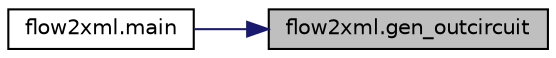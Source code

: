 digraph "flow2xml.gen_outcircuit"
{
 // LATEX_PDF_SIZE
  edge [fontname="Helvetica",fontsize="10",labelfontname="Helvetica",labelfontsize="10"];
  node [fontname="Helvetica",fontsize="10",shape=record];
  rankdir="RL";
  Node1 [label="flow2xml.gen_outcircuit",height=0.2,width=0.4,color="black", fillcolor="grey75", style="filled", fontcolor="black",tooltip="構文木を出力回路を表現するニモニックに変換する"];
  Node1 -> Node2 [dir="back",color="midnightblue",fontsize="10",style="solid",fontname="Helvetica"];
  Node2 [label="flow2xml.main",height=0.2,width=0.4,color="black", fillcolor="white", style="filled",URL="$namespaceflow2xml.html#ae7681f48e2a027cec45897bfcd4a2c47",tooltip="メイン関数"];
}
